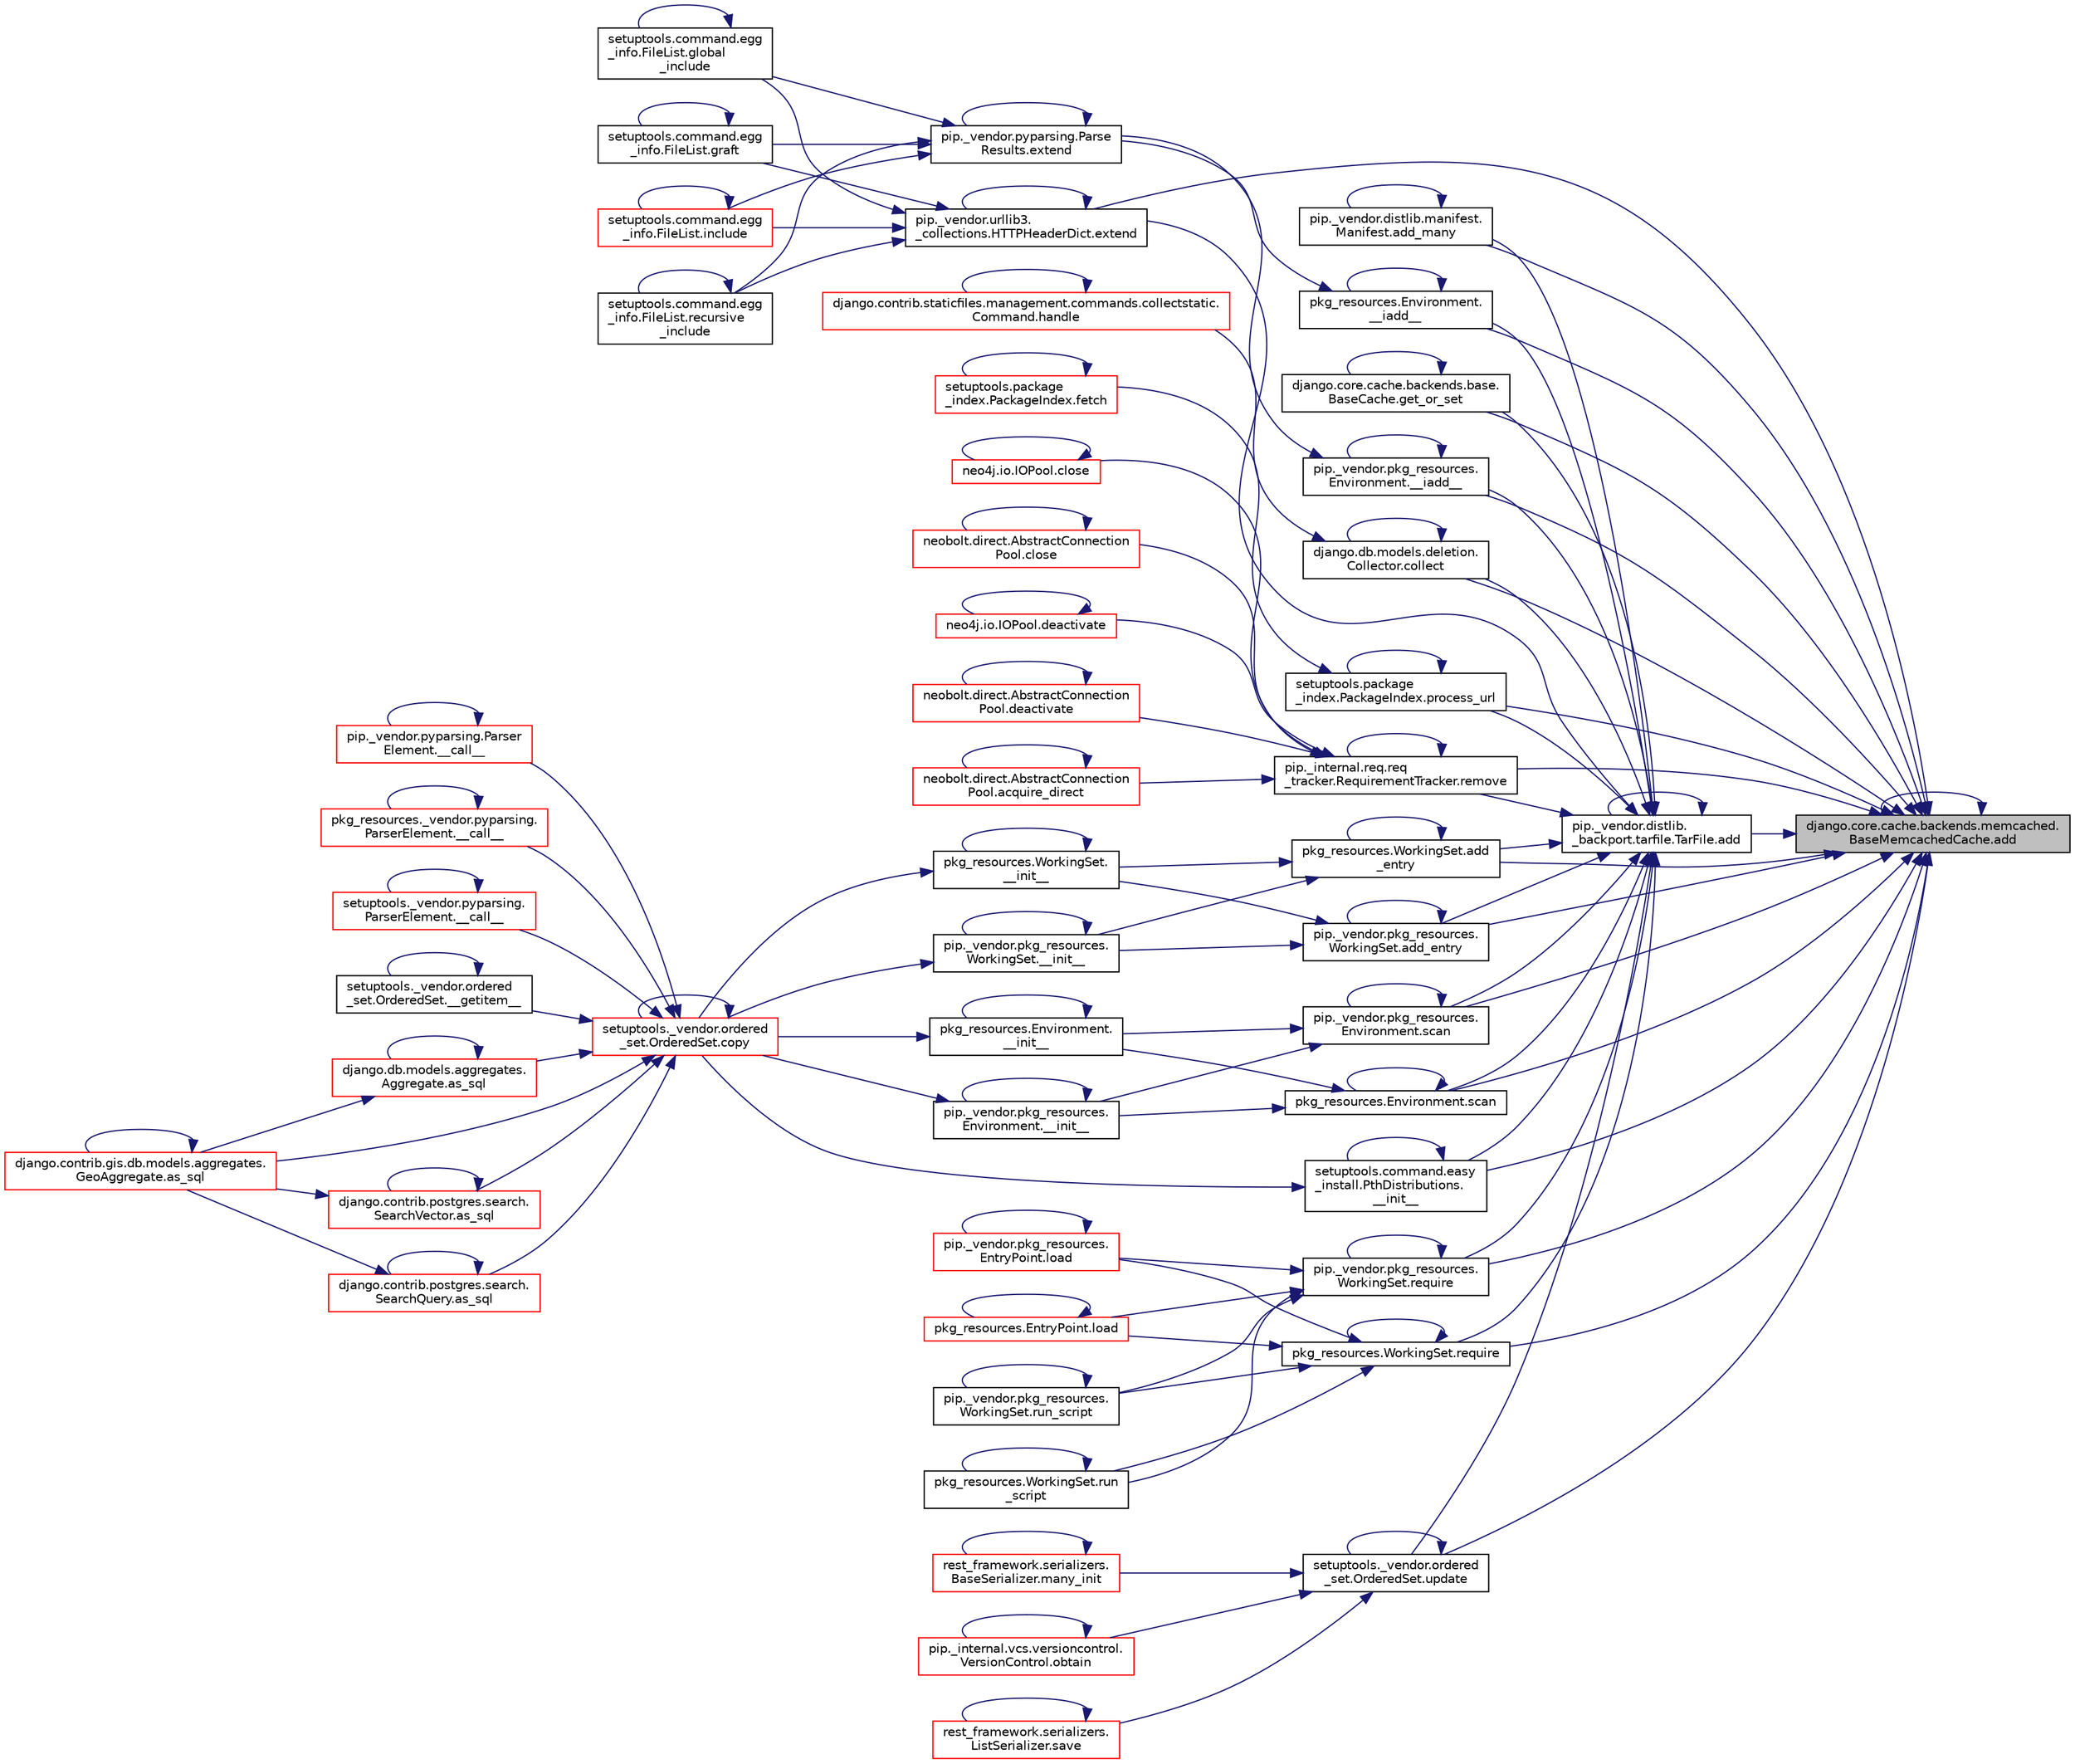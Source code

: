 digraph "django.core.cache.backends.memcached.BaseMemcachedCache.add"
{
 // LATEX_PDF_SIZE
  edge [fontname="Helvetica",fontsize="10",labelfontname="Helvetica",labelfontsize="10"];
  node [fontname="Helvetica",fontsize="10",shape=record];
  rankdir="RL";
  Node1 [label="django.core.cache.backends.memcached.\lBaseMemcachedCache.add",height=0.2,width=0.4,color="black", fillcolor="grey75", style="filled", fontcolor="black",tooltip=" "];
  Node1 -> Node2 [dir="back",color="midnightblue",fontsize="10",style="solid",fontname="Helvetica"];
  Node2 [label="pip._vendor.pkg_resources.\lEnvironment.__iadd__",height=0.2,width=0.4,color="black", fillcolor="white", style="filled",URL="$de/d79/classpip_1_1__vendor_1_1pkg__resources_1_1_environment.html#ad026f479ac7031c92cf7cec14cef654f",tooltip=" "];
  Node2 -> Node2 [dir="back",color="midnightblue",fontsize="10",style="solid",fontname="Helvetica"];
  Node2 -> Node3 [dir="back",color="midnightblue",fontsize="10",style="solid",fontname="Helvetica"];
  Node3 [label="pip._vendor.pyparsing.Parse\lResults.extend",height=0.2,width=0.4,color="black", fillcolor="white", style="filled",URL="$d3/d5b/classpip_1_1__vendor_1_1pyparsing_1_1_parse_results.html#acd6c647ae66379e661f5c348d714e0e9",tooltip=" "];
  Node3 -> Node3 [dir="back",color="midnightblue",fontsize="10",style="solid",fontname="Helvetica"];
  Node3 -> Node4 [dir="back",color="midnightblue",fontsize="10",style="solid",fontname="Helvetica"];
  Node4 [label="setuptools.command.egg\l_info.FileList.global\l_include",height=0.2,width=0.4,color="black", fillcolor="white", style="filled",URL="$d1/df1/classsetuptools_1_1command_1_1egg__info_1_1_file_list.html#a37479fbd5d06a6abedea2c8914754735",tooltip=" "];
  Node4 -> Node4 [dir="back",color="midnightblue",fontsize="10",style="solid",fontname="Helvetica"];
  Node3 -> Node5 [dir="back",color="midnightblue",fontsize="10",style="solid",fontname="Helvetica"];
  Node5 [label="setuptools.command.egg\l_info.FileList.graft",height=0.2,width=0.4,color="black", fillcolor="white", style="filled",URL="$d1/df1/classsetuptools_1_1command_1_1egg__info_1_1_file_list.html#a3a7407577c491ca328677532b0a67264",tooltip=" "];
  Node5 -> Node5 [dir="back",color="midnightblue",fontsize="10",style="solid",fontname="Helvetica"];
  Node3 -> Node6 [dir="back",color="midnightblue",fontsize="10",style="solid",fontname="Helvetica"];
  Node6 [label="setuptools.command.egg\l_info.FileList.include",height=0.2,width=0.4,color="red", fillcolor="white", style="filled",URL="$d1/df1/classsetuptools_1_1command_1_1egg__info_1_1_file_list.html#ae1210c8390f0b9722db42fb320e1eb05",tooltip=" "];
  Node6 -> Node6 [dir="back",color="midnightblue",fontsize="10",style="solid",fontname="Helvetica"];
  Node3 -> Node8 [dir="back",color="midnightblue",fontsize="10",style="solid",fontname="Helvetica"];
  Node8 [label="setuptools.command.egg\l_info.FileList.recursive\l_include",height=0.2,width=0.4,color="black", fillcolor="white", style="filled",URL="$d1/df1/classsetuptools_1_1command_1_1egg__info_1_1_file_list.html#a287e9bf1901bbc7fe07e6018227e8493",tooltip=" "];
  Node8 -> Node8 [dir="back",color="midnightblue",fontsize="10",style="solid",fontname="Helvetica"];
  Node1 -> Node9 [dir="back",color="midnightblue",fontsize="10",style="solid",fontname="Helvetica"];
  Node9 [label="pkg_resources.Environment.\l__iadd__",height=0.2,width=0.4,color="black", fillcolor="white", style="filled",URL="$dd/d81/classpkg__resources_1_1_environment.html#ac8fc54442fe5e9c647b57320e7ccf78a",tooltip=" "];
  Node9 -> Node9 [dir="back",color="midnightblue",fontsize="10",style="solid",fontname="Helvetica"];
  Node9 -> Node3 [dir="back",color="midnightblue",fontsize="10",style="solid",fontname="Helvetica"];
  Node1 -> Node10 [dir="back",color="midnightblue",fontsize="10",style="solid",fontname="Helvetica"];
  Node10 [label="setuptools.command.easy\l_install.PthDistributions.\l__init__",height=0.2,width=0.4,color="black", fillcolor="white", style="filled",URL="$d2/d49/classsetuptools_1_1command_1_1easy__install_1_1_pth_distributions.html#a1ca1a1ca566543e0e54d7ae015a16dc5",tooltip=" "];
  Node10 -> Node10 [dir="back",color="midnightblue",fontsize="10",style="solid",fontname="Helvetica"];
  Node10 -> Node11 [dir="back",color="midnightblue",fontsize="10",style="solid",fontname="Helvetica"];
  Node11 [label="setuptools._vendor.ordered\l_set.OrderedSet.copy",height=0.2,width=0.4,color="red", fillcolor="white", style="filled",URL="$d0/d40/classsetuptools_1_1__vendor_1_1ordered__set_1_1_ordered_set.html#a84224c403039b9dac5d2794d85073053",tooltip=" "];
  Node11 -> Node12 [dir="back",color="midnightblue",fontsize="10",style="solid",fontname="Helvetica"];
  Node12 [label="pip._vendor.pyparsing.Parser\lElement.__call__",height=0.2,width=0.4,color="red", fillcolor="white", style="filled",URL="$df/d7f/classpip_1_1__vendor_1_1pyparsing_1_1_parser_element.html#ae345dfb10ea6a1e9c77120e86129ab16",tooltip=" "];
  Node12 -> Node12 [dir="back",color="midnightblue",fontsize="10",style="solid",fontname="Helvetica"];
  Node11 -> Node15 [dir="back",color="midnightblue",fontsize="10",style="solid",fontname="Helvetica"];
  Node15 [label="pkg_resources._vendor.pyparsing.\lParserElement.__call__",height=0.2,width=0.4,color="red", fillcolor="white", style="filled",URL="$de/df0/classpkg__resources_1_1__vendor_1_1pyparsing_1_1_parser_element.html#a43d9a7e720d29a80c49f63998712c9a5",tooltip=" "];
  Node15 -> Node15 [dir="back",color="midnightblue",fontsize="10",style="solid",fontname="Helvetica"];
  Node11 -> Node16 [dir="back",color="midnightblue",fontsize="10",style="solid",fontname="Helvetica"];
  Node16 [label="setuptools._vendor.pyparsing.\lParserElement.__call__",height=0.2,width=0.4,color="red", fillcolor="white", style="filled",URL="$d9/d25/classsetuptools_1_1__vendor_1_1pyparsing_1_1_parser_element.html#a7f154aa4d9339f88d2306325bf99b953",tooltip=" "];
  Node16 -> Node16 [dir="back",color="midnightblue",fontsize="10",style="solid",fontname="Helvetica"];
  Node11 -> Node17 [dir="back",color="midnightblue",fontsize="10",style="solid",fontname="Helvetica"];
  Node17 [label="setuptools._vendor.ordered\l_set.OrderedSet.__getitem__",height=0.2,width=0.4,color="black", fillcolor="white", style="filled",URL="$d0/d40/classsetuptools_1_1__vendor_1_1ordered__set_1_1_ordered_set.html#afa5d263824cc35374a0cf762672f68ae",tooltip=" "];
  Node17 -> Node17 [dir="back",color="midnightblue",fontsize="10",style="solid",fontname="Helvetica"];
  Node11 -> Node18 [dir="back",color="midnightblue",fontsize="10",style="solid",fontname="Helvetica"];
  Node18 [label="django.db.models.aggregates.\lAggregate.as_sql",height=0.2,width=0.4,color="red", fillcolor="white", style="filled",URL="$d7/d0c/classdjango_1_1db_1_1models_1_1aggregates_1_1_aggregate.html#a86af10d7994d4f7a535cb7476201db71",tooltip=" "];
  Node18 -> Node18 [dir="back",color="midnightblue",fontsize="10",style="solid",fontname="Helvetica"];
  Node18 -> Node21 [dir="back",color="midnightblue",fontsize="10",style="solid",fontname="Helvetica"];
  Node21 [label="django.contrib.gis.db.models.aggregates.\lGeoAggregate.as_sql",height=0.2,width=0.4,color="red", fillcolor="white", style="filled",URL="$df/dbe/classdjango_1_1contrib_1_1gis_1_1db_1_1models_1_1aggregates_1_1_geo_aggregate.html#a129bfb83cb8d965d40be63e974594fa7",tooltip=" "];
  Node21 -> Node21 [dir="back",color="midnightblue",fontsize="10",style="solid",fontname="Helvetica"];
  Node11 -> Node21 [dir="back",color="midnightblue",fontsize="10",style="solid",fontname="Helvetica"];
  Node11 -> Node32 [dir="back",color="midnightblue",fontsize="10",style="solid",fontname="Helvetica"];
  Node32 [label="django.contrib.postgres.search.\lSearchVector.as_sql",height=0.2,width=0.4,color="red", fillcolor="white", style="filled",URL="$d3/d9b/classdjango_1_1contrib_1_1postgres_1_1search_1_1_search_vector.html#a20b770d5d88a5d8d2c6b3f60feb66e07",tooltip=" "];
  Node32 -> Node21 [dir="back",color="midnightblue",fontsize="10",style="solid",fontname="Helvetica"];
  Node32 -> Node32 [dir="back",color="midnightblue",fontsize="10",style="solid",fontname="Helvetica"];
  Node11 -> Node33 [dir="back",color="midnightblue",fontsize="10",style="solid",fontname="Helvetica"];
  Node33 [label="django.contrib.postgres.search.\lSearchQuery.as_sql",height=0.2,width=0.4,color="red", fillcolor="white", style="filled",URL="$d4/d5f/classdjango_1_1contrib_1_1postgres_1_1search_1_1_search_query.html#a08057a93d8da31c23329543b1d429539",tooltip=" "];
  Node33 -> Node21 [dir="back",color="midnightblue",fontsize="10",style="solid",fontname="Helvetica"];
  Node33 -> Node33 [dir="back",color="midnightblue",fontsize="10",style="solid",fontname="Helvetica"];
  Node11 -> Node11 [dir="back",color="midnightblue",fontsize="10",style="solid",fontname="Helvetica"];
  Node1 -> Node1 [dir="back",color="midnightblue",fontsize="10",style="solid",fontname="Helvetica"];
  Node1 -> Node65 [dir="back",color="midnightblue",fontsize="10",style="solid",fontname="Helvetica"];
  Node65 [label="pip._vendor.distlib.\l_backport.tarfile.TarFile.add",height=0.2,width=0.4,color="black", fillcolor="white", style="filled",URL="$d7/d1d/classpip_1_1__vendor_1_1distlib_1_1__backport_1_1tarfile_1_1_tar_file.html#a79067a66314d66032cb43144c54355a2",tooltip=" "];
  Node65 -> Node2 [dir="back",color="midnightblue",fontsize="10",style="solid",fontname="Helvetica"];
  Node65 -> Node9 [dir="back",color="midnightblue",fontsize="10",style="solid",fontname="Helvetica"];
  Node65 -> Node10 [dir="back",color="midnightblue",fontsize="10",style="solid",fontname="Helvetica"];
  Node65 -> Node65 [dir="back",color="midnightblue",fontsize="10",style="solid",fontname="Helvetica"];
  Node65 -> Node66 [dir="back",color="midnightblue",fontsize="10",style="solid",fontname="Helvetica"];
  Node66 [label="pip._vendor.pkg_resources.\lWorkingSet.add_entry",height=0.2,width=0.4,color="black", fillcolor="white", style="filled",URL="$da/d4f/classpip_1_1__vendor_1_1pkg__resources_1_1_working_set.html#a10dbfcb72bfdc7c7b16d764c7002a87d",tooltip=" "];
  Node66 -> Node67 [dir="back",color="midnightblue",fontsize="10",style="solid",fontname="Helvetica"];
  Node67 [label="pip._vendor.pkg_resources.\lWorkingSet.__init__",height=0.2,width=0.4,color="black", fillcolor="white", style="filled",URL="$da/d4f/classpip_1_1__vendor_1_1pkg__resources_1_1_working_set.html#aee67aa919c47a87f7c44fa8c53513388",tooltip=" "];
  Node67 -> Node67 [dir="back",color="midnightblue",fontsize="10",style="solid",fontname="Helvetica"];
  Node67 -> Node11 [dir="back",color="midnightblue",fontsize="10",style="solid",fontname="Helvetica"];
  Node66 -> Node68 [dir="back",color="midnightblue",fontsize="10",style="solid",fontname="Helvetica"];
  Node68 [label="pkg_resources.WorkingSet.\l__init__",height=0.2,width=0.4,color="black", fillcolor="white", style="filled",URL="$d5/d96/classpkg__resources_1_1_working_set.html#a88df1aa3c1781fcb4576a56854bab8da",tooltip=" "];
  Node68 -> Node68 [dir="back",color="midnightblue",fontsize="10",style="solid",fontname="Helvetica"];
  Node68 -> Node11 [dir="back",color="midnightblue",fontsize="10",style="solid",fontname="Helvetica"];
  Node66 -> Node66 [dir="back",color="midnightblue",fontsize="10",style="solid",fontname="Helvetica"];
  Node65 -> Node69 [dir="back",color="midnightblue",fontsize="10",style="solid",fontname="Helvetica"];
  Node69 [label="pkg_resources.WorkingSet.add\l_entry",height=0.2,width=0.4,color="black", fillcolor="white", style="filled",URL="$d5/d96/classpkg__resources_1_1_working_set.html#aed20abcb6a85cdc25dff1686ad480958",tooltip=" "];
  Node69 -> Node67 [dir="back",color="midnightblue",fontsize="10",style="solid",fontname="Helvetica"];
  Node69 -> Node68 [dir="back",color="midnightblue",fontsize="10",style="solid",fontname="Helvetica"];
  Node69 -> Node69 [dir="back",color="midnightblue",fontsize="10",style="solid",fontname="Helvetica"];
  Node65 -> Node70 [dir="back",color="midnightblue",fontsize="10",style="solid",fontname="Helvetica"];
  Node70 [label="pip._vendor.distlib.manifest.\lManifest.add_many",height=0.2,width=0.4,color="black", fillcolor="white", style="filled",URL="$d2/d05/classpip_1_1__vendor_1_1distlib_1_1manifest_1_1_manifest.html#aa18ac58e0425c6d4de8ac182a52145fe",tooltip=" "];
  Node70 -> Node70 [dir="back",color="midnightblue",fontsize="10",style="solid",fontname="Helvetica"];
  Node65 -> Node36 [dir="back",color="midnightblue",fontsize="10",style="solid",fontname="Helvetica"];
  Node36 [label="django.db.models.deletion.\lCollector.collect",height=0.2,width=0.4,color="black", fillcolor="white", style="filled",URL="$d8/dc4/classdjango_1_1db_1_1models_1_1deletion_1_1_collector.html#a44e7793473ae99b03633319af84ad54a",tooltip=" "];
  Node36 -> Node36 [dir="back",color="midnightblue",fontsize="10",style="solid",fontname="Helvetica"];
  Node36 -> Node37 [dir="back",color="midnightblue",fontsize="10",style="solid",fontname="Helvetica"];
  Node37 [label="django.contrib.staticfiles.management.commands.collectstatic.\lCommand.handle",height=0.2,width=0.4,color="red", fillcolor="white", style="filled",URL="$d8/df6/classdjango_1_1contrib_1_1staticfiles_1_1management_1_1commands_1_1collectstatic_1_1_command.html#a13878bded4ab6e437894a5f2ea36adb5",tooltip=" "];
  Node37 -> Node37 [dir="back",color="midnightblue",fontsize="10",style="solid",fontname="Helvetica"];
  Node65 -> Node71 [dir="back",color="midnightblue",fontsize="10",style="solid",fontname="Helvetica"];
  Node71 [label="pip._vendor.urllib3.\l_collections.HTTPHeaderDict.extend",height=0.2,width=0.4,color="black", fillcolor="white", style="filled",URL="$d8/dc7/classpip_1_1__vendor_1_1urllib3_1_1__collections_1_1_h_t_t_p_header_dict.html#a04ea7ef53fe3916a040ec0e8cacc6581",tooltip=" "];
  Node71 -> Node71 [dir="back",color="midnightblue",fontsize="10",style="solid",fontname="Helvetica"];
  Node71 -> Node4 [dir="back",color="midnightblue",fontsize="10",style="solid",fontname="Helvetica"];
  Node71 -> Node5 [dir="back",color="midnightblue",fontsize="10",style="solid",fontname="Helvetica"];
  Node71 -> Node6 [dir="back",color="midnightblue",fontsize="10",style="solid",fontname="Helvetica"];
  Node71 -> Node8 [dir="back",color="midnightblue",fontsize="10",style="solid",fontname="Helvetica"];
  Node65 -> Node72 [dir="back",color="midnightblue",fontsize="10",style="solid",fontname="Helvetica"];
  Node72 [label="django.core.cache.backends.base.\lBaseCache.get_or_set",height=0.2,width=0.4,color="black", fillcolor="white", style="filled",URL="$d0/d87/classdjango_1_1core_1_1cache_1_1backends_1_1base_1_1_base_cache.html#ab8fb6d32aa82d027f181414df0f562b3",tooltip=" "];
  Node72 -> Node72 [dir="back",color="midnightblue",fontsize="10",style="solid",fontname="Helvetica"];
  Node65 -> Node73 [dir="back",color="midnightblue",fontsize="10",style="solid",fontname="Helvetica"];
  Node73 [label="setuptools.package\l_index.PackageIndex.process_url",height=0.2,width=0.4,color="black", fillcolor="white", style="filled",URL="$d4/dea/classsetuptools_1_1package__index_1_1_package_index.html#a537fc87df159c2474b7fa0ccac56513d",tooltip=" "];
  Node73 -> Node74 [dir="back",color="midnightblue",fontsize="10",style="solid",fontname="Helvetica"];
  Node74 [label="setuptools.package\l_index.PackageIndex.fetch",height=0.2,width=0.4,color="red", fillcolor="white", style="filled",URL="$d4/dea/classsetuptools_1_1package__index_1_1_package_index.html#a4fa8a0112703f75c6af17996ce6eb66e",tooltip=" "];
  Node74 -> Node74 [dir="back",color="midnightblue",fontsize="10",style="solid",fontname="Helvetica"];
  Node73 -> Node73 [dir="back",color="midnightblue",fontsize="10",style="solid",fontname="Helvetica"];
  Node65 -> Node83 [dir="back",color="midnightblue",fontsize="10",style="solid",fontname="Helvetica"];
  Node83 [label="pip._internal.req.req\l_tracker.RequirementTracker.remove",height=0.2,width=0.4,color="black", fillcolor="white", style="filled",URL="$da/d8b/classpip_1_1__internal_1_1req_1_1req__tracker_1_1_requirement_tracker.html#a2b63d916ecf3d02c4eb7339df7d2dc3f",tooltip=" "];
  Node83 -> Node84 [dir="back",color="midnightblue",fontsize="10",style="solid",fontname="Helvetica"];
  Node84 [label="neobolt.direct.AbstractConnection\lPool.acquire_direct",height=0.2,width=0.4,color="red", fillcolor="white", style="filled",URL="$dd/dec/classneobolt_1_1direct_1_1_abstract_connection_pool.html#a0668c26232adf50591c8b4cfbf0a646f",tooltip=" "];
  Node84 -> Node84 [dir="back",color="midnightblue",fontsize="10",style="solid",fontname="Helvetica"];
  Node83 -> Node96 [dir="back",color="midnightblue",fontsize="10",style="solid",fontname="Helvetica"];
  Node96 [label="neo4j.io.IOPool.close",height=0.2,width=0.4,color="red", fillcolor="white", style="filled",URL="$df/daf/classneo4j_1_1io_1_1_i_o_pool.html#a100def1e1c216546d86c2d2c61c79dc9",tooltip=" "];
  Node96 -> Node96 [dir="back",color="midnightblue",fontsize="10",style="solid",fontname="Helvetica"];
  Node83 -> Node628 [dir="back",color="midnightblue",fontsize="10",style="solid",fontname="Helvetica"];
  Node628 [label="neobolt.direct.AbstractConnection\lPool.close",height=0.2,width=0.4,color="red", fillcolor="white", style="filled",URL="$dd/dec/classneobolt_1_1direct_1_1_abstract_connection_pool.html#a0469a6a947b4242c95d0341ef9fd48ba",tooltip=" "];
  Node628 -> Node628 [dir="back",color="midnightblue",fontsize="10",style="solid",fontname="Helvetica"];
  Node83 -> Node629 [dir="back",color="midnightblue",fontsize="10",style="solid",fontname="Helvetica"];
  Node629 [label="neo4j.io.IOPool.deactivate",height=0.2,width=0.4,color="red", fillcolor="white", style="filled",URL="$df/daf/classneo4j_1_1io_1_1_i_o_pool.html#a428e81241bb2f70df6f3b551ba4717f1",tooltip=" "];
  Node629 -> Node629 [dir="back",color="midnightblue",fontsize="10",style="solid",fontname="Helvetica"];
  Node83 -> Node632 [dir="back",color="midnightblue",fontsize="10",style="solid",fontname="Helvetica"];
  Node632 [label="neobolt.direct.AbstractConnection\lPool.deactivate",height=0.2,width=0.4,color="red", fillcolor="white", style="filled",URL="$dd/dec/classneobolt_1_1direct_1_1_abstract_connection_pool.html#a8c0b47750e271292ebfe7e09bab92ae7",tooltip=" "];
  Node632 -> Node632 [dir="back",color="midnightblue",fontsize="10",style="solid",fontname="Helvetica"];
  Node83 -> Node83 [dir="back",color="midnightblue",fontsize="10",style="solid",fontname="Helvetica"];
  Node65 -> Node210 [dir="back",color="midnightblue",fontsize="10",style="solid",fontname="Helvetica"];
  Node210 [label="pip._vendor.pkg_resources.\lWorkingSet.require",height=0.2,width=0.4,color="black", fillcolor="white", style="filled",URL="$da/d4f/classpip_1_1__vendor_1_1pkg__resources_1_1_working_set.html#a3e06498f30579d47e25fffe036206a80",tooltip=" "];
  Node210 -> Node211 [dir="back",color="midnightblue",fontsize="10",style="solid",fontname="Helvetica"];
  Node211 [label="pip._vendor.pkg_resources.\lEntryPoint.load",height=0.2,width=0.4,color="red", fillcolor="white", style="filled",URL="$dc/d51/classpip_1_1__vendor_1_1pkg__resources_1_1_entry_point.html#a1dc35c835e4f04102cf03311a85282cf",tooltip=" "];
  Node211 -> Node211 [dir="back",color="midnightblue",fontsize="10",style="solid",fontname="Helvetica"];
  Node210 -> Node213 [dir="back",color="midnightblue",fontsize="10",style="solid",fontname="Helvetica"];
  Node213 [label="pkg_resources.EntryPoint.load",height=0.2,width=0.4,color="red", fillcolor="white", style="filled",URL="$de/dfa/classpkg__resources_1_1_entry_point.html#aca40d6504feabd38a326c0d6f51ecb6a",tooltip=" "];
  Node213 -> Node213 [dir="back",color="midnightblue",fontsize="10",style="solid",fontname="Helvetica"];
  Node210 -> Node210 [dir="back",color="midnightblue",fontsize="10",style="solid",fontname="Helvetica"];
  Node210 -> Node214 [dir="back",color="midnightblue",fontsize="10",style="solid",fontname="Helvetica"];
  Node214 [label="pip._vendor.pkg_resources.\lWorkingSet.run_script",height=0.2,width=0.4,color="black", fillcolor="white", style="filled",URL="$da/d4f/classpip_1_1__vendor_1_1pkg__resources_1_1_working_set.html#a64f8503c4eb0c05db9faf1bc62c1a21f",tooltip=" "];
  Node214 -> Node214 [dir="back",color="midnightblue",fontsize="10",style="solid",fontname="Helvetica"];
  Node210 -> Node215 [dir="back",color="midnightblue",fontsize="10",style="solid",fontname="Helvetica"];
  Node215 [label="pkg_resources.WorkingSet.run\l_script",height=0.2,width=0.4,color="black", fillcolor="white", style="filled",URL="$d5/d96/classpkg__resources_1_1_working_set.html#ab2b93a4b8818042f319d7f9d7d2884bf",tooltip=" "];
  Node215 -> Node215 [dir="back",color="midnightblue",fontsize="10",style="solid",fontname="Helvetica"];
  Node65 -> Node216 [dir="back",color="midnightblue",fontsize="10",style="solid",fontname="Helvetica"];
  Node216 [label="pkg_resources.WorkingSet.require",height=0.2,width=0.4,color="black", fillcolor="white", style="filled",URL="$d5/d96/classpkg__resources_1_1_working_set.html#a335262cb577b8fa37a8fa92cff024cf9",tooltip=" "];
  Node216 -> Node211 [dir="back",color="midnightblue",fontsize="10",style="solid",fontname="Helvetica"];
  Node216 -> Node213 [dir="back",color="midnightblue",fontsize="10",style="solid",fontname="Helvetica"];
  Node216 -> Node216 [dir="back",color="midnightblue",fontsize="10",style="solid",fontname="Helvetica"];
  Node216 -> Node214 [dir="back",color="midnightblue",fontsize="10",style="solid",fontname="Helvetica"];
  Node216 -> Node215 [dir="back",color="midnightblue",fontsize="10",style="solid",fontname="Helvetica"];
  Node65 -> Node217 [dir="back",color="midnightblue",fontsize="10",style="solid",fontname="Helvetica"];
  Node217 [label="pip._vendor.pkg_resources.\lEnvironment.scan",height=0.2,width=0.4,color="black", fillcolor="white", style="filled",URL="$de/d79/classpip_1_1__vendor_1_1pkg__resources_1_1_environment.html#ab899471d6564a9869592df78700a24f1",tooltip=" "];
  Node217 -> Node218 [dir="back",color="midnightblue",fontsize="10",style="solid",fontname="Helvetica"];
  Node218 [label="pip._vendor.pkg_resources.\lEnvironment.__init__",height=0.2,width=0.4,color="black", fillcolor="white", style="filled",URL="$de/d79/classpip_1_1__vendor_1_1pkg__resources_1_1_environment.html#af54e9c1ac5e8f1e0bcfbbe6d3d5c2993",tooltip=" "];
  Node218 -> Node218 [dir="back",color="midnightblue",fontsize="10",style="solid",fontname="Helvetica"];
  Node218 -> Node11 [dir="back",color="midnightblue",fontsize="10",style="solid",fontname="Helvetica"];
  Node217 -> Node219 [dir="back",color="midnightblue",fontsize="10",style="solid",fontname="Helvetica"];
  Node219 [label="pkg_resources.Environment.\l__init__",height=0.2,width=0.4,color="black", fillcolor="white", style="filled",URL="$dd/d81/classpkg__resources_1_1_environment.html#ac17977fcfff1f90f694316f938090eb2",tooltip=" "];
  Node219 -> Node219 [dir="back",color="midnightblue",fontsize="10",style="solid",fontname="Helvetica"];
  Node219 -> Node11 [dir="back",color="midnightblue",fontsize="10",style="solid",fontname="Helvetica"];
  Node217 -> Node217 [dir="back",color="midnightblue",fontsize="10",style="solid",fontname="Helvetica"];
  Node65 -> Node220 [dir="back",color="midnightblue",fontsize="10",style="solid",fontname="Helvetica"];
  Node220 [label="pkg_resources.Environment.scan",height=0.2,width=0.4,color="black", fillcolor="white", style="filled",URL="$dd/d81/classpkg__resources_1_1_environment.html#a2dd1caa73a329d4c50b0ab9fdec9c1d4",tooltip=" "];
  Node220 -> Node218 [dir="back",color="midnightblue",fontsize="10",style="solid",fontname="Helvetica"];
  Node220 -> Node219 [dir="back",color="midnightblue",fontsize="10",style="solid",fontname="Helvetica"];
  Node220 -> Node220 [dir="back",color="midnightblue",fontsize="10",style="solid",fontname="Helvetica"];
  Node65 -> Node221 [dir="back",color="midnightblue",fontsize="10",style="solid",fontname="Helvetica"];
  Node221 [label="setuptools._vendor.ordered\l_set.OrderedSet.update",height=0.2,width=0.4,color="black", fillcolor="white", style="filled",URL="$d0/d40/classsetuptools_1_1__vendor_1_1ordered__set_1_1_ordered_set.html#a464866fb08988f25948761c50a438435",tooltip=" "];
  Node221 -> Node170 [dir="back",color="midnightblue",fontsize="10",style="solid",fontname="Helvetica"];
  Node170 [label="rest_framework.serializers.\lBaseSerializer.many_init",height=0.2,width=0.4,color="red", fillcolor="white", style="filled",URL="$d9/de7/classrest__framework_1_1serializers_1_1_base_serializer.html#aa66062b6866b3306c40d310e19b25971",tooltip=" "];
  Node170 -> Node170 [dir="back",color="midnightblue",fontsize="10",style="solid",fontname="Helvetica"];
  Node221 -> Node222 [dir="back",color="midnightblue",fontsize="10",style="solid",fontname="Helvetica"];
  Node222 [label="pip._internal.vcs.versioncontrol.\lVersionControl.obtain",height=0.2,width=0.4,color="red", fillcolor="white", style="filled",URL="$d0/db7/classpip_1_1__internal_1_1vcs_1_1versioncontrol_1_1_version_control.html#a6cd1dc22e3948b839e553cefb9e56c18",tooltip=" "];
  Node222 -> Node222 [dir="back",color="midnightblue",fontsize="10",style="solid",fontname="Helvetica"];
  Node221 -> Node228 [dir="back",color="midnightblue",fontsize="10",style="solid",fontname="Helvetica"];
  Node228 [label="rest_framework.serializers.\lListSerializer.save",height=0.2,width=0.4,color="red", fillcolor="white", style="filled",URL="$d9/dee/classrest__framework_1_1serializers_1_1_list_serializer.html#aae894406720700029ad7bfd9accd04dc",tooltip=" "];
  Node228 -> Node228 [dir="back",color="midnightblue",fontsize="10",style="solid",fontname="Helvetica"];
  Node221 -> Node221 [dir="back",color="midnightblue",fontsize="10",style="solid",fontname="Helvetica"];
  Node1 -> Node66 [dir="back",color="midnightblue",fontsize="10",style="solid",fontname="Helvetica"];
  Node1 -> Node69 [dir="back",color="midnightblue",fontsize="10",style="solid",fontname="Helvetica"];
  Node1 -> Node70 [dir="back",color="midnightblue",fontsize="10",style="solid",fontname="Helvetica"];
  Node1 -> Node36 [dir="back",color="midnightblue",fontsize="10",style="solid",fontname="Helvetica"];
  Node1 -> Node71 [dir="back",color="midnightblue",fontsize="10",style="solid",fontname="Helvetica"];
  Node1 -> Node72 [dir="back",color="midnightblue",fontsize="10",style="solid",fontname="Helvetica"];
  Node1 -> Node73 [dir="back",color="midnightblue",fontsize="10",style="solid",fontname="Helvetica"];
  Node1 -> Node83 [dir="back",color="midnightblue",fontsize="10",style="solid",fontname="Helvetica"];
  Node1 -> Node210 [dir="back",color="midnightblue",fontsize="10",style="solid",fontname="Helvetica"];
  Node1 -> Node216 [dir="back",color="midnightblue",fontsize="10",style="solid",fontname="Helvetica"];
  Node1 -> Node217 [dir="back",color="midnightblue",fontsize="10",style="solid",fontname="Helvetica"];
  Node1 -> Node220 [dir="back",color="midnightblue",fontsize="10",style="solid",fontname="Helvetica"];
  Node1 -> Node221 [dir="back",color="midnightblue",fontsize="10",style="solid",fontname="Helvetica"];
}
